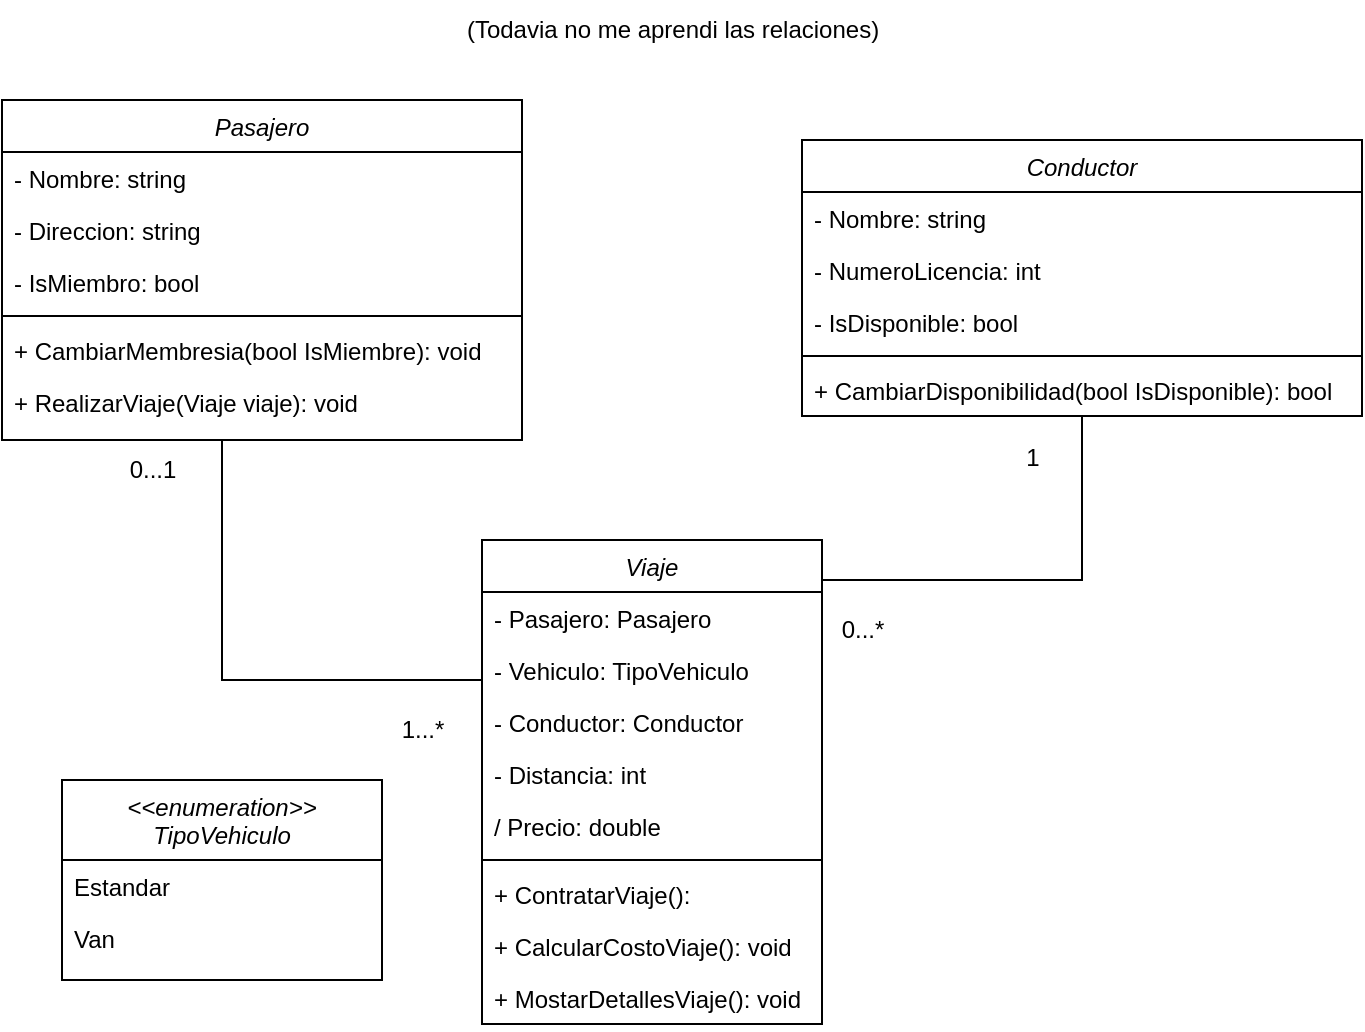 <mxfile version="24.7.13">
  <diagram id="C5RBs43oDa-KdzZeNtuy" name="Page-1">
    <mxGraphModel dx="1050" dy="522" grid="1" gridSize="10" guides="1" tooltips="1" connect="1" arrows="1" fold="1" page="1" pageScale="1" pageWidth="827" pageHeight="1169" math="0" shadow="0">
      <root>
        <mxCell id="WIyWlLk6GJQsqaUBKTNV-0" />
        <mxCell id="WIyWlLk6GJQsqaUBKTNV-1" parent="WIyWlLk6GJQsqaUBKTNV-0" />
        <mxCell id="wxxAhHiXTf4OxPyf0JgC-23" style="edgeStyle=orthogonalEdgeStyle;rounded=0;orthogonalLoop=1;jettySize=auto;html=1;endArrow=none;endFill=0;" edge="1" parent="WIyWlLk6GJQsqaUBKTNV-1" source="zkfFHV4jXpPFQw0GAbJ--0" target="wxxAhHiXTf4OxPyf0JgC-7">
          <mxGeometry relative="1" as="geometry">
            <Array as="points">
              <mxPoint x="180" y="370" />
            </Array>
          </mxGeometry>
        </mxCell>
        <mxCell id="zkfFHV4jXpPFQw0GAbJ--0" value="Pasajero" style="swimlane;fontStyle=2;align=center;verticalAlign=top;childLayout=stackLayout;horizontal=1;startSize=26;horizontalStack=0;resizeParent=1;resizeLast=0;collapsible=1;marginBottom=0;rounded=0;shadow=0;strokeWidth=1;" parent="WIyWlLk6GJQsqaUBKTNV-1" vertex="1">
          <mxGeometry x="70" y="80" width="260" height="170" as="geometry">
            <mxRectangle x="230" y="140" width="160" height="26" as="alternateBounds" />
          </mxGeometry>
        </mxCell>
        <mxCell id="zkfFHV4jXpPFQw0GAbJ--1" value="- Nombre: string" style="text;align=left;verticalAlign=top;spacingLeft=4;spacingRight=4;overflow=hidden;rotatable=0;points=[[0,0.5],[1,0.5]];portConstraint=eastwest;" parent="zkfFHV4jXpPFQw0GAbJ--0" vertex="1">
          <mxGeometry y="26" width="260" height="26" as="geometry" />
        </mxCell>
        <mxCell id="zkfFHV4jXpPFQw0GAbJ--2" value="- Direccion: string" style="text;align=left;verticalAlign=top;spacingLeft=4;spacingRight=4;overflow=hidden;rotatable=0;points=[[0,0.5],[1,0.5]];portConstraint=eastwest;rounded=0;shadow=0;html=0;" parent="zkfFHV4jXpPFQw0GAbJ--0" vertex="1">
          <mxGeometry y="52" width="260" height="26" as="geometry" />
        </mxCell>
        <mxCell id="zkfFHV4jXpPFQw0GAbJ--3" value="- IsMiembro: bool" style="text;align=left;verticalAlign=top;spacingLeft=4;spacingRight=4;overflow=hidden;rotatable=0;points=[[0,0.5],[1,0.5]];portConstraint=eastwest;rounded=0;shadow=0;html=0;" parent="zkfFHV4jXpPFQw0GAbJ--0" vertex="1">
          <mxGeometry y="78" width="260" height="26" as="geometry" />
        </mxCell>
        <mxCell id="zkfFHV4jXpPFQw0GAbJ--4" value="" style="line;html=1;strokeWidth=1;align=left;verticalAlign=middle;spacingTop=-1;spacingLeft=3;spacingRight=3;rotatable=0;labelPosition=right;points=[];portConstraint=eastwest;" parent="zkfFHV4jXpPFQw0GAbJ--0" vertex="1">
          <mxGeometry y="104" width="260" height="8" as="geometry" />
        </mxCell>
        <mxCell id="wxxAhHiXTf4OxPyf0JgC-26" value="+ CambiarMembresia(bool IsMiembre): void" style="text;align=left;verticalAlign=top;spacingLeft=4;spacingRight=4;overflow=hidden;rotatable=0;points=[[0,0.5],[1,0.5]];portConstraint=eastwest;" vertex="1" parent="zkfFHV4jXpPFQw0GAbJ--0">
          <mxGeometry y="112" width="260" height="26" as="geometry" />
        </mxCell>
        <mxCell id="wxxAhHiXTf4OxPyf0JgC-28" value="+ RealizarViaje(Viaje viaje): void" style="text;align=left;verticalAlign=top;spacingLeft=4;spacingRight=4;overflow=hidden;rotatable=0;points=[[0,0.5],[1,0.5]];portConstraint=eastwest;" vertex="1" parent="zkfFHV4jXpPFQw0GAbJ--0">
          <mxGeometry y="138" width="260" height="32" as="geometry" />
        </mxCell>
        <mxCell id="wxxAhHiXTf4OxPyf0JgC-0" value="Conductor" style="swimlane;fontStyle=2;align=center;verticalAlign=top;childLayout=stackLayout;horizontal=1;startSize=26;horizontalStack=0;resizeParent=1;resizeLast=0;collapsible=1;marginBottom=0;rounded=0;shadow=0;strokeWidth=1;" vertex="1" parent="WIyWlLk6GJQsqaUBKTNV-1">
          <mxGeometry x="470" y="100" width="280" height="138" as="geometry">
            <mxRectangle x="230" y="140" width="160" height="26" as="alternateBounds" />
          </mxGeometry>
        </mxCell>
        <mxCell id="wxxAhHiXTf4OxPyf0JgC-1" value="- Nombre: string" style="text;align=left;verticalAlign=top;spacingLeft=4;spacingRight=4;overflow=hidden;rotatable=0;points=[[0,0.5],[1,0.5]];portConstraint=eastwest;" vertex="1" parent="wxxAhHiXTf4OxPyf0JgC-0">
          <mxGeometry y="26" width="280" height="26" as="geometry" />
        </mxCell>
        <mxCell id="wxxAhHiXTf4OxPyf0JgC-2" value="- NumeroLicencia: int" style="text;align=left;verticalAlign=top;spacingLeft=4;spacingRight=4;overflow=hidden;rotatable=0;points=[[0,0.5],[1,0.5]];portConstraint=eastwest;rounded=0;shadow=0;html=0;" vertex="1" parent="wxxAhHiXTf4OxPyf0JgC-0">
          <mxGeometry y="52" width="280" height="26" as="geometry" />
        </mxCell>
        <mxCell id="wxxAhHiXTf4OxPyf0JgC-3" value="- IsDisponible: bool" style="text;align=left;verticalAlign=top;spacingLeft=4;spacingRight=4;overflow=hidden;rotatable=0;points=[[0,0.5],[1,0.5]];portConstraint=eastwest;rounded=0;shadow=0;html=0;" vertex="1" parent="wxxAhHiXTf4OxPyf0JgC-0">
          <mxGeometry y="78" width="280" height="26" as="geometry" />
        </mxCell>
        <mxCell id="wxxAhHiXTf4OxPyf0JgC-4" value="" style="line;html=1;strokeWidth=1;align=left;verticalAlign=middle;spacingTop=-1;spacingLeft=3;spacingRight=3;rotatable=0;labelPosition=right;points=[];portConstraint=eastwest;" vertex="1" parent="wxxAhHiXTf4OxPyf0JgC-0">
          <mxGeometry y="104" width="280" height="8" as="geometry" />
        </mxCell>
        <mxCell id="wxxAhHiXTf4OxPyf0JgC-5" value="+ CambiarDisponibilidad(bool IsDisponible): bool" style="text;align=left;verticalAlign=top;spacingLeft=4;spacingRight=4;overflow=hidden;rotatable=0;points=[[0,0.5],[1,0.5]];portConstraint=eastwest;" vertex="1" parent="wxxAhHiXTf4OxPyf0JgC-0">
          <mxGeometry y="112" width="280" height="26" as="geometry" />
        </mxCell>
        <mxCell id="wxxAhHiXTf4OxPyf0JgC-7" value="Viaje" style="swimlane;fontStyle=2;align=center;verticalAlign=top;childLayout=stackLayout;horizontal=1;startSize=26;horizontalStack=0;resizeParent=1;resizeLast=0;collapsible=1;marginBottom=0;rounded=0;shadow=0;strokeWidth=1;" vertex="1" parent="WIyWlLk6GJQsqaUBKTNV-1">
          <mxGeometry x="310" y="300" width="170" height="242" as="geometry">
            <mxRectangle x="230" y="140" width="160" height="26" as="alternateBounds" />
          </mxGeometry>
        </mxCell>
        <mxCell id="wxxAhHiXTf4OxPyf0JgC-32" value="- Pasajero: Pasajero" style="text;align=left;verticalAlign=top;spacingLeft=4;spacingRight=4;overflow=hidden;rotatable=0;points=[[0,0.5],[1,0.5]];portConstraint=eastwest;rounded=0;shadow=0;html=0;" vertex="1" parent="wxxAhHiXTf4OxPyf0JgC-7">
          <mxGeometry y="26" width="170" height="26" as="geometry" />
        </mxCell>
        <mxCell id="wxxAhHiXTf4OxPyf0JgC-9" value="- Vehiculo: TipoVehiculo" style="text;align=left;verticalAlign=top;spacingLeft=4;spacingRight=4;overflow=hidden;rotatable=0;points=[[0,0.5],[1,0.5]];portConstraint=eastwest;rounded=0;shadow=0;html=0;" vertex="1" parent="wxxAhHiXTf4OxPyf0JgC-7">
          <mxGeometry y="52" width="170" height="26" as="geometry" />
        </mxCell>
        <mxCell id="wxxAhHiXTf4OxPyf0JgC-31" value="- Conductor: Conductor" style="text;align=left;verticalAlign=top;spacingLeft=4;spacingRight=4;overflow=hidden;rotatable=0;points=[[0,0.5],[1,0.5]];portConstraint=eastwest;rounded=0;shadow=0;html=0;" vertex="1" parent="wxxAhHiXTf4OxPyf0JgC-7">
          <mxGeometry y="78" width="170" height="26" as="geometry" />
        </mxCell>
        <mxCell id="wxxAhHiXTf4OxPyf0JgC-10" value="- Distancia: int" style="text;align=left;verticalAlign=top;spacingLeft=4;spacingRight=4;overflow=hidden;rotatable=0;points=[[0,0.5],[1,0.5]];portConstraint=eastwest;rounded=0;shadow=0;html=0;" vertex="1" parent="wxxAhHiXTf4OxPyf0JgC-7">
          <mxGeometry y="104" width="170" height="26" as="geometry" />
        </mxCell>
        <mxCell id="wxxAhHiXTf4OxPyf0JgC-19" value="/ Precio: double" style="text;align=left;verticalAlign=top;spacingLeft=4;spacingRight=4;overflow=hidden;rotatable=0;points=[[0,0.5],[1,0.5]];portConstraint=eastwest;rounded=0;shadow=0;html=0;" vertex="1" parent="wxxAhHiXTf4OxPyf0JgC-7">
          <mxGeometry y="130" width="170" height="26" as="geometry" />
        </mxCell>
        <mxCell id="wxxAhHiXTf4OxPyf0JgC-11" value="" style="line;html=1;strokeWidth=1;align=left;verticalAlign=middle;spacingTop=-1;spacingLeft=3;spacingRight=3;rotatable=0;labelPosition=right;points=[];portConstraint=eastwest;" vertex="1" parent="wxxAhHiXTf4OxPyf0JgC-7">
          <mxGeometry y="156" width="170" height="8" as="geometry" />
        </mxCell>
        <mxCell id="wxxAhHiXTf4OxPyf0JgC-30" value="+ ContratarViaje(): " style="text;align=left;verticalAlign=top;spacingLeft=4;spacingRight=4;overflow=hidden;rotatable=0;points=[[0,0.5],[1,0.5]];portConstraint=eastwest;" vertex="1" parent="wxxAhHiXTf4OxPyf0JgC-7">
          <mxGeometry y="164" width="170" height="26" as="geometry" />
        </mxCell>
        <mxCell id="wxxAhHiXTf4OxPyf0JgC-29" value="+ CalcularCostoViaje(): void" style="text;align=left;verticalAlign=top;spacingLeft=4;spacingRight=4;overflow=hidden;rotatable=0;points=[[0,0.5],[1,0.5]];portConstraint=eastwest;" vertex="1" parent="wxxAhHiXTf4OxPyf0JgC-7">
          <mxGeometry y="190" width="170" height="26" as="geometry" />
        </mxCell>
        <mxCell id="wxxAhHiXTf4OxPyf0JgC-12" value="+ MostarDetallesViaje(): void" style="text;align=left;verticalAlign=top;spacingLeft=4;spacingRight=4;overflow=hidden;rotatable=0;points=[[0,0.5],[1,0.5]];portConstraint=eastwest;" vertex="1" parent="wxxAhHiXTf4OxPyf0JgC-7">
          <mxGeometry y="216" width="170" height="26" as="geometry" />
        </mxCell>
        <mxCell id="wxxAhHiXTf4OxPyf0JgC-13" value="&lt;&lt;enumeration&gt;&gt;&#xa;TipoVehiculo" style="swimlane;fontStyle=2;align=center;verticalAlign=top;childLayout=stackLayout;horizontal=1;startSize=40;horizontalStack=0;resizeParent=1;resizeLast=0;collapsible=1;marginBottom=0;rounded=0;shadow=0;strokeWidth=1;" vertex="1" parent="WIyWlLk6GJQsqaUBKTNV-1">
          <mxGeometry x="100" y="420" width="160" height="100" as="geometry">
            <mxRectangle x="230" y="140" width="160" height="26" as="alternateBounds" />
          </mxGeometry>
        </mxCell>
        <mxCell id="wxxAhHiXTf4OxPyf0JgC-14" value="Estandar" style="text;align=left;verticalAlign=top;spacingLeft=4;spacingRight=4;overflow=hidden;rotatable=0;points=[[0,0.5],[1,0.5]];portConstraint=eastwest;" vertex="1" parent="wxxAhHiXTf4OxPyf0JgC-13">
          <mxGeometry y="40" width="160" height="26" as="geometry" />
        </mxCell>
        <mxCell id="wxxAhHiXTf4OxPyf0JgC-15" value="Van" style="text;align=left;verticalAlign=top;spacingLeft=4;spacingRight=4;overflow=hidden;rotatable=0;points=[[0,0.5],[1,0.5]];portConstraint=eastwest;rounded=0;shadow=0;html=0;" vertex="1" parent="wxxAhHiXTf4OxPyf0JgC-13">
          <mxGeometry y="66" width="160" height="26" as="geometry" />
        </mxCell>
        <mxCell id="wxxAhHiXTf4OxPyf0JgC-20" style="edgeStyle=orthogonalEdgeStyle;rounded=0;orthogonalLoop=1;jettySize=auto;html=1;endArrow=none;endFill=0;endSize=27;" edge="1" parent="WIyWlLk6GJQsqaUBKTNV-1" source="wxxAhHiXTf4OxPyf0JgC-7" target="wxxAhHiXTf4OxPyf0JgC-0">
          <mxGeometry relative="1" as="geometry">
            <Array as="points">
              <mxPoint x="610" y="320" />
            </Array>
          </mxGeometry>
        </mxCell>
        <mxCell id="wxxAhHiXTf4OxPyf0JgC-21" value="1" style="text;html=1;align=center;verticalAlign=middle;resizable=0;points=[];autosize=1;strokeColor=none;fillColor=none;" vertex="1" parent="WIyWlLk6GJQsqaUBKTNV-1">
          <mxGeometry x="570" y="244" width="30" height="30" as="geometry" />
        </mxCell>
        <mxCell id="wxxAhHiXTf4OxPyf0JgC-22" value="0...*" style="text;html=1;align=center;verticalAlign=middle;resizable=0;points=[];autosize=1;strokeColor=none;fillColor=none;" vertex="1" parent="WIyWlLk6GJQsqaUBKTNV-1">
          <mxGeometry x="480" y="330" width="40" height="30" as="geometry" />
        </mxCell>
        <mxCell id="wxxAhHiXTf4OxPyf0JgC-24" value="0...1" style="text;html=1;align=center;verticalAlign=middle;resizable=0;points=[];autosize=1;strokeColor=none;fillColor=none;" vertex="1" parent="WIyWlLk6GJQsqaUBKTNV-1">
          <mxGeometry x="120" y="250" width="50" height="30" as="geometry" />
        </mxCell>
        <mxCell id="wxxAhHiXTf4OxPyf0JgC-25" value="1...*" style="text;html=1;align=center;verticalAlign=middle;resizable=0;points=[];autosize=1;strokeColor=none;fillColor=none;" vertex="1" parent="WIyWlLk6GJQsqaUBKTNV-1">
          <mxGeometry x="260" y="380" width="40" height="30" as="geometry" />
        </mxCell>
        <mxCell id="wxxAhHiXTf4OxPyf0JgC-33" value="(Todavia no me aprendi las relaciones)" style="text;html=1;align=center;verticalAlign=middle;resizable=0;points=[];autosize=1;strokeColor=none;fillColor=none;" vertex="1" parent="WIyWlLk6GJQsqaUBKTNV-1">
          <mxGeometry x="290" y="30" width="230" height="30" as="geometry" />
        </mxCell>
      </root>
    </mxGraphModel>
  </diagram>
</mxfile>
